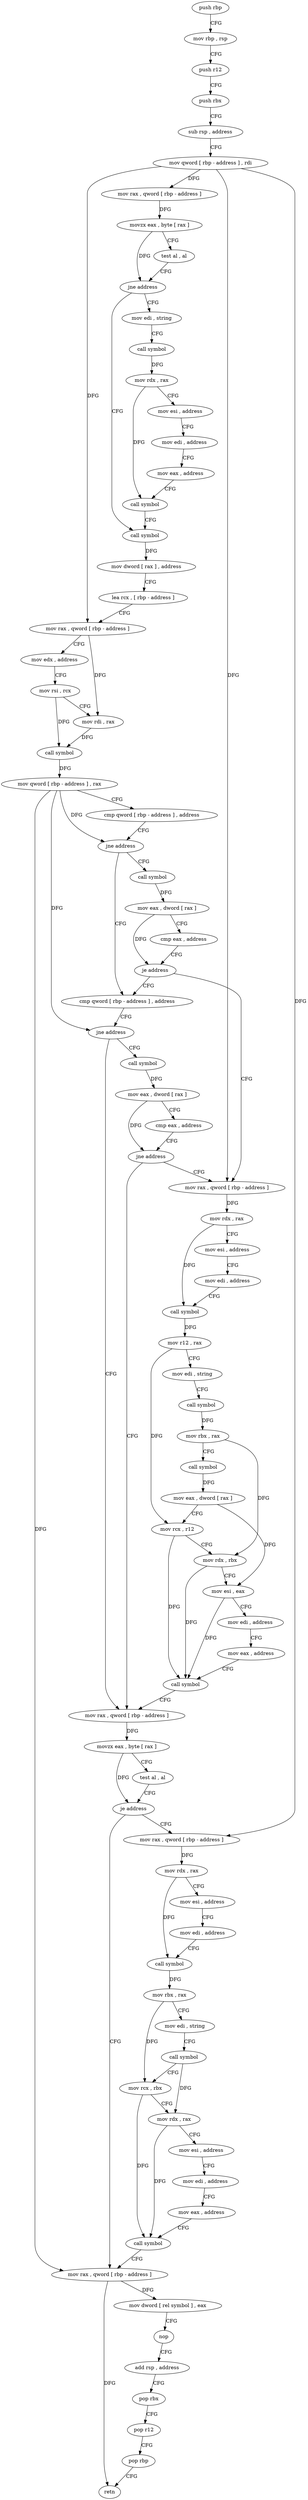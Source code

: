 digraph "func" {
"4204616" [label = "push rbp" ]
"4204617" [label = "mov rbp , rsp" ]
"4204620" [label = "push r12" ]
"4204622" [label = "push rbx" ]
"4204623" [label = "sub rsp , address" ]
"4204627" [label = "mov qword [ rbp - address ] , rdi" ]
"4204631" [label = "mov rax , qword [ rbp - address ]" ]
"4204635" [label = "movzx eax , byte [ rax ]" ]
"4204638" [label = "test al , al" ]
"4204640" [label = "jne address" ]
"4204675" [label = "call symbol" ]
"4204642" [label = "mov edi , string" ]
"4204680" [label = "mov dword [ rax ] , address" ]
"4204686" [label = "lea rcx , [ rbp - address ]" ]
"4204690" [label = "mov rax , qword [ rbp - address ]" ]
"4204694" [label = "mov edx , address" ]
"4204699" [label = "mov rsi , rcx" ]
"4204702" [label = "mov rdi , rax" ]
"4204705" [label = "call symbol" ]
"4204710" [label = "mov qword [ rbp - address ] , rax" ]
"4204714" [label = "cmp qword [ rbp - address ] , address" ]
"4204719" [label = "jne address" ]
"4204733" [label = "cmp qword [ rbp - address ] , address" ]
"4204721" [label = "call symbol" ]
"4204647" [label = "call symbol" ]
"4204652" [label = "mov rdx , rax" ]
"4204655" [label = "mov esi , address" ]
"4204660" [label = "mov edi , address" ]
"4204665" [label = "mov eax , address" ]
"4204670" [label = "call symbol" ]
"4204738" [label = "jne address" ]
"4204820" [label = "mov rax , qword [ rbp - address ]" ]
"4204740" [label = "call symbol" ]
"4204726" [label = "mov eax , dword [ rax ]" ]
"4204728" [label = "cmp eax , address" ]
"4204731" [label = "je address" ]
"4204752" [label = "mov rax , qword [ rbp - address ]" ]
"4204824" [label = "movzx eax , byte [ rax ]" ]
"4204827" [label = "test al , al" ]
"4204829" [label = "je address" ]
"4204892" [label = "mov rax , qword [ rbp - address ]" ]
"4204831" [label = "mov rax , qword [ rbp - address ]" ]
"4204745" [label = "mov eax , dword [ rax ]" ]
"4204747" [label = "cmp eax , address" ]
"4204750" [label = "jne address" ]
"4204756" [label = "mov rdx , rax" ]
"4204759" [label = "mov esi , address" ]
"4204764" [label = "mov edi , address" ]
"4204769" [label = "call symbol" ]
"4204774" [label = "mov r12 , rax" ]
"4204777" [label = "mov edi , string" ]
"4204782" [label = "call symbol" ]
"4204787" [label = "mov rbx , rax" ]
"4204790" [label = "call symbol" ]
"4204795" [label = "mov eax , dword [ rax ]" ]
"4204797" [label = "mov rcx , r12" ]
"4204800" [label = "mov rdx , rbx" ]
"4204803" [label = "mov esi , eax" ]
"4204805" [label = "mov edi , address" ]
"4204810" [label = "mov eax , address" ]
"4204815" [label = "call symbol" ]
"4204896" [label = "mov dword [ rel symbol ] , eax" ]
"4204902" [label = "nop" ]
"4204903" [label = "add rsp , address" ]
"4204907" [label = "pop rbx" ]
"4204908" [label = "pop r12" ]
"4204910" [label = "pop rbp" ]
"4204911" [label = "retn" ]
"4204835" [label = "mov rdx , rax" ]
"4204838" [label = "mov esi , address" ]
"4204843" [label = "mov edi , address" ]
"4204848" [label = "call symbol" ]
"4204853" [label = "mov rbx , rax" ]
"4204856" [label = "mov edi , string" ]
"4204861" [label = "call symbol" ]
"4204866" [label = "mov rcx , rbx" ]
"4204869" [label = "mov rdx , rax" ]
"4204872" [label = "mov esi , address" ]
"4204877" [label = "mov edi , address" ]
"4204882" [label = "mov eax , address" ]
"4204887" [label = "call symbol" ]
"4204616" -> "4204617" [ label = "CFG" ]
"4204617" -> "4204620" [ label = "CFG" ]
"4204620" -> "4204622" [ label = "CFG" ]
"4204622" -> "4204623" [ label = "CFG" ]
"4204623" -> "4204627" [ label = "CFG" ]
"4204627" -> "4204631" [ label = "DFG" ]
"4204627" -> "4204690" [ label = "DFG" ]
"4204627" -> "4204752" [ label = "DFG" ]
"4204627" -> "4204831" [ label = "DFG" ]
"4204631" -> "4204635" [ label = "DFG" ]
"4204635" -> "4204638" [ label = "CFG" ]
"4204635" -> "4204640" [ label = "DFG" ]
"4204638" -> "4204640" [ label = "CFG" ]
"4204640" -> "4204675" [ label = "CFG" ]
"4204640" -> "4204642" [ label = "CFG" ]
"4204675" -> "4204680" [ label = "DFG" ]
"4204642" -> "4204647" [ label = "CFG" ]
"4204680" -> "4204686" [ label = "CFG" ]
"4204686" -> "4204690" [ label = "CFG" ]
"4204690" -> "4204694" [ label = "CFG" ]
"4204690" -> "4204702" [ label = "DFG" ]
"4204694" -> "4204699" [ label = "CFG" ]
"4204699" -> "4204702" [ label = "CFG" ]
"4204699" -> "4204705" [ label = "DFG" ]
"4204702" -> "4204705" [ label = "DFG" ]
"4204705" -> "4204710" [ label = "DFG" ]
"4204710" -> "4204714" [ label = "CFG" ]
"4204710" -> "4204719" [ label = "DFG" ]
"4204710" -> "4204738" [ label = "DFG" ]
"4204710" -> "4204892" [ label = "DFG" ]
"4204714" -> "4204719" [ label = "CFG" ]
"4204719" -> "4204733" [ label = "CFG" ]
"4204719" -> "4204721" [ label = "CFG" ]
"4204733" -> "4204738" [ label = "CFG" ]
"4204721" -> "4204726" [ label = "DFG" ]
"4204647" -> "4204652" [ label = "DFG" ]
"4204652" -> "4204655" [ label = "CFG" ]
"4204652" -> "4204670" [ label = "DFG" ]
"4204655" -> "4204660" [ label = "CFG" ]
"4204660" -> "4204665" [ label = "CFG" ]
"4204665" -> "4204670" [ label = "CFG" ]
"4204670" -> "4204675" [ label = "CFG" ]
"4204738" -> "4204820" [ label = "CFG" ]
"4204738" -> "4204740" [ label = "CFG" ]
"4204820" -> "4204824" [ label = "DFG" ]
"4204740" -> "4204745" [ label = "DFG" ]
"4204726" -> "4204728" [ label = "CFG" ]
"4204726" -> "4204731" [ label = "DFG" ]
"4204728" -> "4204731" [ label = "CFG" ]
"4204731" -> "4204752" [ label = "CFG" ]
"4204731" -> "4204733" [ label = "CFG" ]
"4204752" -> "4204756" [ label = "DFG" ]
"4204824" -> "4204827" [ label = "CFG" ]
"4204824" -> "4204829" [ label = "DFG" ]
"4204827" -> "4204829" [ label = "CFG" ]
"4204829" -> "4204892" [ label = "CFG" ]
"4204829" -> "4204831" [ label = "CFG" ]
"4204892" -> "4204896" [ label = "DFG" ]
"4204892" -> "4204911" [ label = "DFG" ]
"4204831" -> "4204835" [ label = "DFG" ]
"4204745" -> "4204747" [ label = "CFG" ]
"4204745" -> "4204750" [ label = "DFG" ]
"4204747" -> "4204750" [ label = "CFG" ]
"4204750" -> "4204820" [ label = "CFG" ]
"4204750" -> "4204752" [ label = "CFG" ]
"4204756" -> "4204759" [ label = "CFG" ]
"4204756" -> "4204769" [ label = "DFG" ]
"4204759" -> "4204764" [ label = "CFG" ]
"4204764" -> "4204769" [ label = "CFG" ]
"4204769" -> "4204774" [ label = "DFG" ]
"4204774" -> "4204777" [ label = "CFG" ]
"4204774" -> "4204797" [ label = "DFG" ]
"4204777" -> "4204782" [ label = "CFG" ]
"4204782" -> "4204787" [ label = "DFG" ]
"4204787" -> "4204790" [ label = "CFG" ]
"4204787" -> "4204800" [ label = "DFG" ]
"4204790" -> "4204795" [ label = "DFG" ]
"4204795" -> "4204797" [ label = "CFG" ]
"4204795" -> "4204803" [ label = "DFG" ]
"4204797" -> "4204800" [ label = "CFG" ]
"4204797" -> "4204815" [ label = "DFG" ]
"4204800" -> "4204803" [ label = "CFG" ]
"4204800" -> "4204815" [ label = "DFG" ]
"4204803" -> "4204805" [ label = "CFG" ]
"4204803" -> "4204815" [ label = "DFG" ]
"4204805" -> "4204810" [ label = "CFG" ]
"4204810" -> "4204815" [ label = "CFG" ]
"4204815" -> "4204820" [ label = "CFG" ]
"4204896" -> "4204902" [ label = "CFG" ]
"4204902" -> "4204903" [ label = "CFG" ]
"4204903" -> "4204907" [ label = "CFG" ]
"4204907" -> "4204908" [ label = "CFG" ]
"4204908" -> "4204910" [ label = "CFG" ]
"4204910" -> "4204911" [ label = "CFG" ]
"4204835" -> "4204838" [ label = "CFG" ]
"4204835" -> "4204848" [ label = "DFG" ]
"4204838" -> "4204843" [ label = "CFG" ]
"4204843" -> "4204848" [ label = "CFG" ]
"4204848" -> "4204853" [ label = "DFG" ]
"4204853" -> "4204856" [ label = "CFG" ]
"4204853" -> "4204866" [ label = "DFG" ]
"4204856" -> "4204861" [ label = "CFG" ]
"4204861" -> "4204866" [ label = "CFG" ]
"4204861" -> "4204869" [ label = "DFG" ]
"4204866" -> "4204869" [ label = "CFG" ]
"4204866" -> "4204887" [ label = "DFG" ]
"4204869" -> "4204872" [ label = "CFG" ]
"4204869" -> "4204887" [ label = "DFG" ]
"4204872" -> "4204877" [ label = "CFG" ]
"4204877" -> "4204882" [ label = "CFG" ]
"4204882" -> "4204887" [ label = "CFG" ]
"4204887" -> "4204892" [ label = "CFG" ]
}
